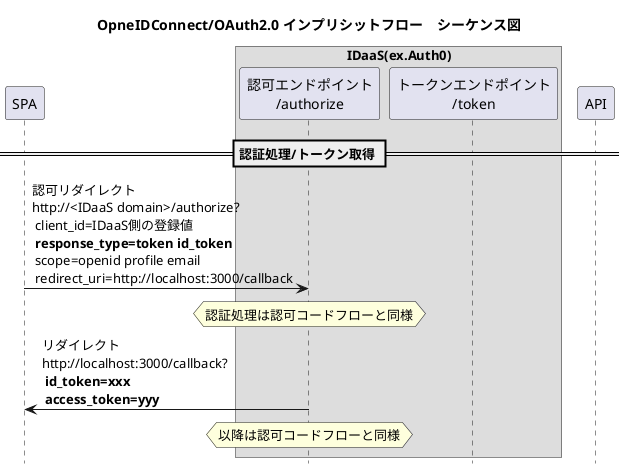 
@startuml
hide footbox
skinparam BoxPadding 10

title OpneIDConnect/OAuth2.0 インプリシットフロー　シーケンス図
participant "SPA" as spa

box "IDaaS(ex.Auth0)" 
    participant "認可エンドポイント\n/authorize" as auth0AuthorizeEndpoint
    participant "トークンエンドポイント\n/token" as auth0TokenEndpoint
end box

participant "API" as api

== 認証処理/トークン取得 ==
spa -> auth0AuthorizeEndpoint: 認可リダイレクト\nhttp://<IDaaS domain>/authorize?\n client_id=IDaaS側の登録値\n **response_type=token id_token**\n scope=openid profile email\n redirect_uri=http://localhost:3000/callback
hnote over auth0AuthorizeEndpoint
    認証処理は認可コードフローと同様
end note
spa <- auth0AuthorizeEndpoint: リダイレクト\nhttp://localhost:3000/callback?\n **id_token=xxx**\n **access_token=yyy**
hnote over auth0AuthorizeEndpoint
以降は認可コードフローと同様
end note

@enduml